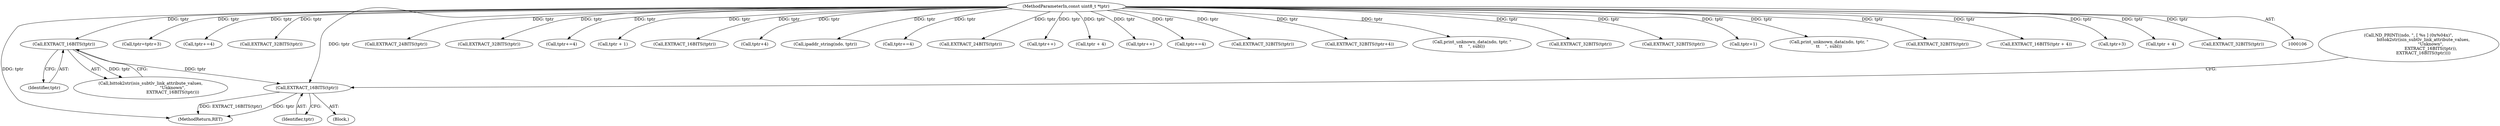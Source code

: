 digraph "0_tcpdump_5d0d76e88ee2d3236d7e032589d6f1d4ec5f7b1e@pointer" {
"1000345" [label="(Call,EXTRACT_16BITS(tptr))"];
"1000343" [label="(Call,EXTRACT_16BITS(tptr))"];
"1000108" [label="(MethodParameterIn,const uint8_t *tptr)"];
"1000345" [label="(Call,EXTRACT_16BITS(tptr))"];
"1000383" [label="(Call,tptr=tptr+3)"];
"1000479" [label="(Call,tptr+=4)"];
"1000195" [label="(Call,EXTRACT_32BITS(tptr))"];
"1000346" [label="(Identifier,tptr)"];
"1000600" [label="(MethodReturn,RET)"];
"1000381" [label="(Call,EXTRACT_24BITS(tptr))"];
"1000340" [label="(Call,bittok2str(isis_subtlv_link_attribute_values,\n                                 \"Unknown\",\n                                 EXTRACT_16BITS(tptr)))"];
"1000230" [label="(Call,EXTRACT_32BITS(tptr))"];
"1000343" [label="(Call,EXTRACT_16BITS(tptr))"];
"1000438" [label="(Call,tptr+=4)"];
"1000435" [label="(Call,tptr + 1)"];
"1000402" [label="(Call,EXTRACT_16BITS(tptr))"];
"1000164" [label="(Call,tptr+4)"];
"1000180" [label="(Call,ipaddr_string(ndo, tptr))"];
"1000248" [label="(Call,tptr+=4)"];
"1000325" [label="(Call,EXTRACT_24BITS(tptr))"];
"1000334" [label="(Call,ND_PRINT((ndo, \", [ %s ] (0x%04x)\",\n                      bittok2str(isis_subtlv_link_attribute_values,\n                                 \"Unknown\",\n                                 EXTRACT_16BITS(tptr)),\n                      EXTRACT_16BITS(tptr))))"];
"1000395" [label="(Call,tptr++)"];
"1000524" [label="(Call,tptr + 4)"];
"1000269" [label="(Call,tptr++)"];
"1000311" [label="(Call,tptr+=4)"];
"1000537" [label="(Call,EXTRACT_32BITS(tptr))"];
"1000344" [label="(Identifier,tptr)"];
"1000163" [label="(Call,EXTRACT_32BITS(tptr+4))"];
"1000587" [label="(Call,print_unknown_data(ndo, tptr, \"\n\t\t    \", subl))"];
"1000108" [label="(MethodParameterIn,const uint8_t *tptr)"];
"1000152" [label="(Call,EXTRACT_32BITS(tptr))"];
"1000500" [label="(Call,EXTRACT_32BITS(tptr))"];
"1000366" [label="(Call,tptr+1)"];
"1000576" [label="(Call,print_unknown_data(ndo, tptr, \"\n\t\t    \", subl))"];
"1000461" [label="(Call,EXTRACT_32BITS(tptr))"];
"1000523" [label="(Call,EXTRACT_16BITS(tptr + 4))"];
"1000385" [label="(Call,tptr+3)"];
"1000564" [label="(Call,tptr + 4)"];
"1000339" [label="(Block,)"];
"1000293" [label="(Call,EXTRACT_32BITS(tptr))"];
"1000345" -> "1000339"  [label="AST: "];
"1000345" -> "1000346"  [label="CFG: "];
"1000346" -> "1000345"  [label="AST: "];
"1000334" -> "1000345"  [label="CFG: "];
"1000345" -> "1000600"  [label="DDG: tptr"];
"1000345" -> "1000600"  [label="DDG: EXTRACT_16BITS(tptr)"];
"1000343" -> "1000345"  [label="DDG: tptr"];
"1000108" -> "1000345"  [label="DDG: tptr"];
"1000343" -> "1000340"  [label="AST: "];
"1000343" -> "1000344"  [label="CFG: "];
"1000344" -> "1000343"  [label="AST: "];
"1000340" -> "1000343"  [label="CFG: "];
"1000343" -> "1000340"  [label="DDG: tptr"];
"1000108" -> "1000343"  [label="DDG: tptr"];
"1000108" -> "1000106"  [label="AST: "];
"1000108" -> "1000600"  [label="DDG: tptr"];
"1000108" -> "1000152"  [label="DDG: tptr"];
"1000108" -> "1000163"  [label="DDG: tptr"];
"1000108" -> "1000164"  [label="DDG: tptr"];
"1000108" -> "1000180"  [label="DDG: tptr"];
"1000108" -> "1000195"  [label="DDG: tptr"];
"1000108" -> "1000230"  [label="DDG: tptr"];
"1000108" -> "1000248"  [label="DDG: tptr"];
"1000108" -> "1000269"  [label="DDG: tptr"];
"1000108" -> "1000293"  [label="DDG: tptr"];
"1000108" -> "1000311"  [label="DDG: tptr"];
"1000108" -> "1000325"  [label="DDG: tptr"];
"1000108" -> "1000366"  [label="DDG: tptr"];
"1000108" -> "1000381"  [label="DDG: tptr"];
"1000108" -> "1000383"  [label="DDG: tptr"];
"1000108" -> "1000385"  [label="DDG: tptr"];
"1000108" -> "1000395"  [label="DDG: tptr"];
"1000108" -> "1000402"  [label="DDG: tptr"];
"1000108" -> "1000435"  [label="DDG: tptr"];
"1000108" -> "1000438"  [label="DDG: tptr"];
"1000108" -> "1000461"  [label="DDG: tptr"];
"1000108" -> "1000479"  [label="DDG: tptr"];
"1000108" -> "1000500"  [label="DDG: tptr"];
"1000108" -> "1000523"  [label="DDG: tptr"];
"1000108" -> "1000524"  [label="DDG: tptr"];
"1000108" -> "1000537"  [label="DDG: tptr"];
"1000108" -> "1000564"  [label="DDG: tptr"];
"1000108" -> "1000576"  [label="DDG: tptr"];
"1000108" -> "1000587"  [label="DDG: tptr"];
}
